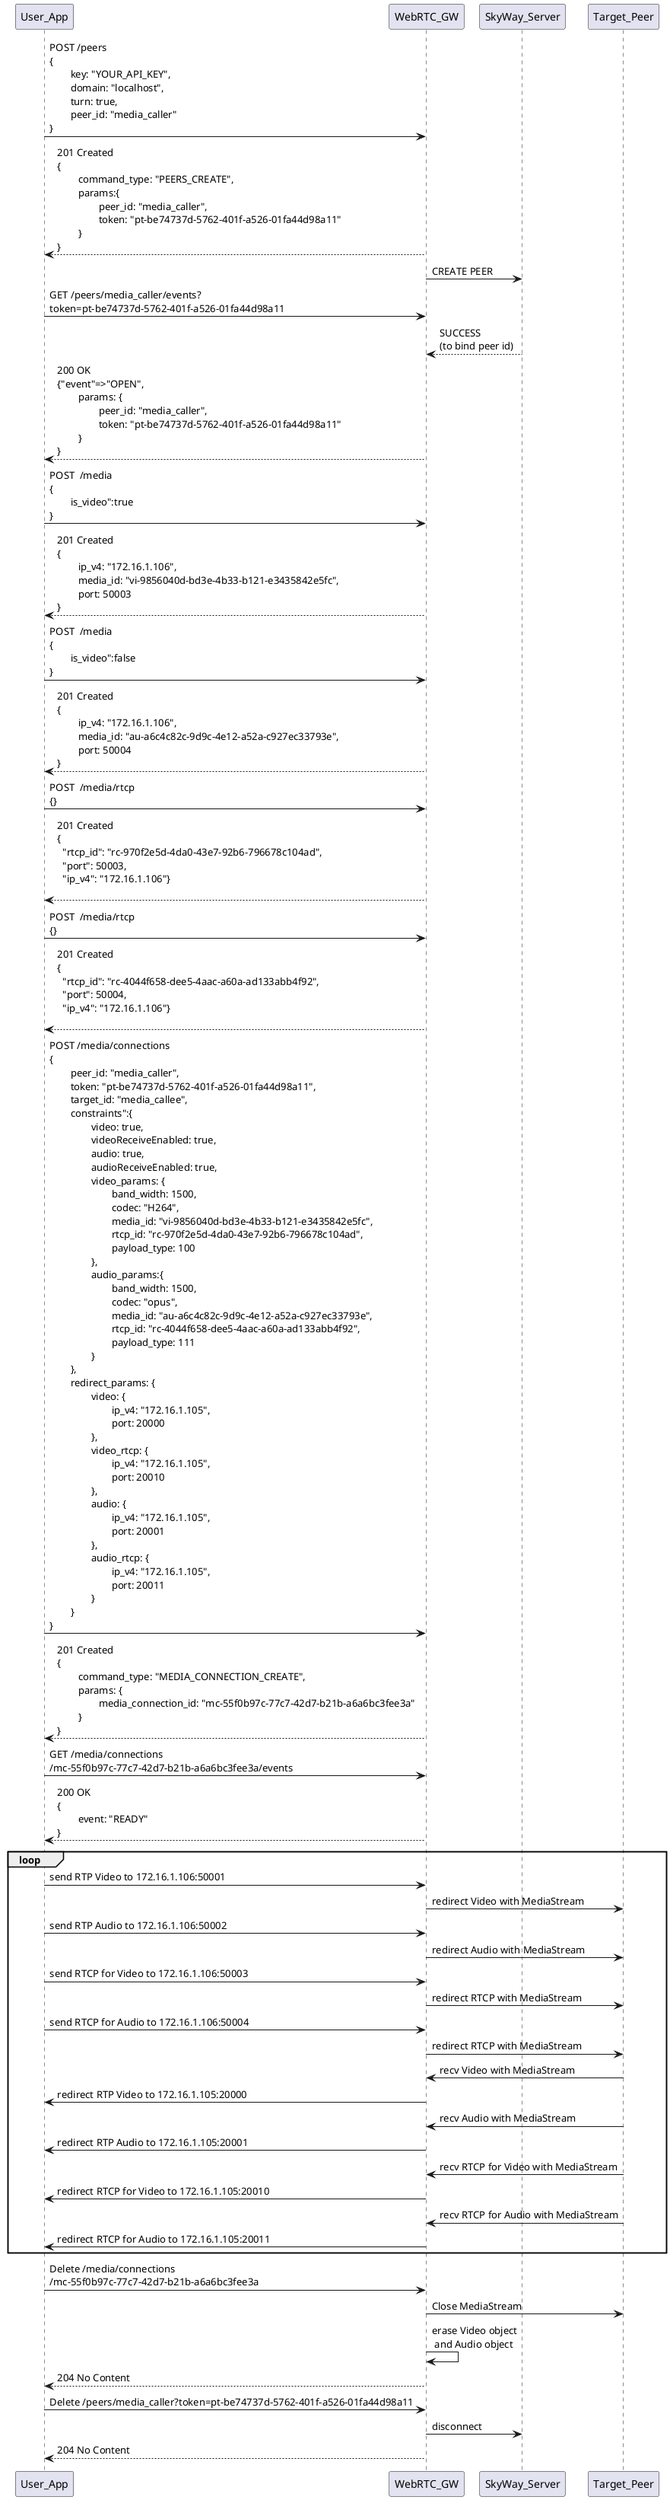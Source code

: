 @startuml

User_App -> WebRTC_GW: POST /peers \n{\n\tkey: "YOUR_API_KEY",\n\tdomain: "localhost",\n\tturn: true,\n\tpeer_id: "media_caller"\n}
WebRTC_GW --> User_App: 201 Created\n{\n\tcommand_type: "PEERS_CREATE",\n\tparams:{\n\t\tpeer_id: "media_caller",\n\t\ttoken: "pt-be74737d-5762-401f-a526-01fa44d98a11"\n\t}\n}

WebRTC_GW -> SkyWay_Server: CREATE PEER
User_App -> WebRTC_GW: GET /peers/media_caller/events?\ntoken=pt-be74737d-5762-401f-a526-01fa44d98a11
SkyWay_Server --> WebRTC_GW: SUCCESS\n(to bind peer id)
WebRTC_GW --> User_App: 200 OK\n{"event"=>"OPEN",\n\tparams: {\n\t\tpeer_id: "media_caller", \n\t\ttoken: "pt-be74737d-5762-401f-a526-01fa44d98a11"\n\t}\n}

User_App -> WebRTC_GW: POST  /media \n{\n\tis_video":true\n}
WebRTC_GW --> User_App: 201 Created\n{\n\tip_v4: "172.16.1.106",\n\tmedia_id: "vi-9856040d-bd3e-4b33-b121-e3435842e5fc",\n\tport: 50003\n}

User_App -> WebRTC_GW: POST  /media \n{\n\tis_video":false\n}
WebRTC_GW --> User_App: 201 Created\n{\n\tip_v4: "172.16.1.106",\n\tmedia_id: "au-a6c4c82c-9d9c-4e12-a52a-c927ec33793e",\n\tport: 50004\n}

User_App -> WebRTC_GW: POST  /media/rtcp \n{}
WebRTC_GW --> User_App: 201 Created\n{\n  "rtcp_id": "rc-970f2e5d-4da0-43e7-92b6-796678c104ad",\n  "port": 50003,\n  "ip_v4": "172.16.1.106"}\n

User_App -> WebRTC_GW: POST  /media/rtcp \n{}
WebRTC_GW --> User_App: 201 Created\n{\n  "rtcp_id": "rc-4044f658-dee5-4aac-a60a-ad133abb4f92",\n  "port": 50004,\n  "ip_v4": "172.16.1.106"}\n

User_App -> WebRTC_GW: POST /media/connections \n{\n\tpeer_id: "media_caller",\n\ttoken: "pt-be74737d-5762-401f-a526-01fa44d98a11",\n\ttarget_id: "media_callee",\n\tconstraints":{\n\t\tvideo: true,\n\t\tvideoReceiveEnabled: true,\n\t\taudio: true,\n\t\taudioReceiveEnabled: true,\n\t\tvideo_params: {\n\t\t\tband_width: 1500,\n\t\t\tcodec: "H264",\n\t\t\tmedia_id: "vi-9856040d-bd3e-4b33-b121-e3435842e5fc",\n\t\t\trtcp_id: "rc-970f2e5d-4da0-43e7-92b6-796678c104ad",\n\t\t\tpayload_type: 100\n\t\t},\n\t\taudio_params:{\n\t\t\tband_width: 1500,\n\t\t\tcodec: "opus",\n\t\t\tmedia_id: "au-a6c4c82c-9d9c-4e12-a52a-c927ec33793e",\n\t\t\trtcp_id: "rc-4044f658-dee5-4aac-a60a-ad133abb4f92",\n\t\t\tpayload_type: 111\n\t\t}\n\t},\n\tredirect_params: {\n\t\tvideo: {\n\t\t\tip_v4: "172.16.1.105",\n\t\t\tport: 20000\n\t\t},\n\t\tvideo_rtcp: {\n\t\t\tip_v4: "172.16.1.105",\n\t\t\tport: 20010\n\t\t},\n\t\taudio: {\n\t\t\tip_v4: "172.16.1.105",\n\t\t\tport: 20001\n\t\t},\n\t\taudio_rtcp: {\n\t\t\tip_v4: "172.16.1.105",\n\t\t\tport: 20011\n\t\t}\n\t}\n}
WebRTC_GW --> User_App: 201 Created\n{\n\tcommand_type: "MEDIA_CONNECTION_CREATE",\n\tparams: {\n\t\tmedia_connection_id: "mc-55f0b97c-77c7-42d7-b21b-a6a6bc3fee3a"\n\t}\n}

User_App -> WebRTC_GW: GET /media/connections\n/mc-55f0b97c-77c7-42d7-b21b-a6a6bc3fee3a/events
WebRTC_GW --> User_App: 200 OK\n{\n\tevent: "READY"\n}

loop
User_App -> WebRTC_GW: send RTP Video to 172.16.1.106:50001
WebRTC_GW -> Target_Peer: redirect Video with MediaStream

User_App -> WebRTC_GW: send RTP Audio to 172.16.1.106:50002
WebRTC_GW -> Target_Peer: redirect Audio with MediaStream

User_App -> WebRTC_GW: send RTCP for Video to 172.16.1.106:50003
WebRTC_GW -> Target_Peer: redirect RTCP with MediaStream

User_App -> WebRTC_GW: send RTCP for Audio to 172.16.1.106:50004
WebRTC_GW -> Target_Peer: redirect RTCP with MediaStream

Target_Peer -> WebRTC_GW: recv Video with MediaStream
WebRTC_GW -> User_App: redirect RTP Video to 172.16.1.105:20000

Target_Peer -> WebRTC_GW: recv Audio with MediaStream
WebRTC_GW -> User_App: redirect RTP Audio to 172.16.1.105:20001

Target_Peer -> WebRTC_GW: recv RTCP for Video with MediaStream
WebRTC_GW -> User_App: redirect RTCP for Video to 172.16.1.105:20010

Target_Peer -> WebRTC_GW: recv RTCP for Audio with MediaStream
WebRTC_GW -> User_App: redirect RTCP for Audio to 172.16.1.105:20011
end

User_App -> WebRTC_GW: Delete /media/connections\n/mc-55f0b97c-77c7-42d7-b21b-a6a6bc3fee3a
WebRTC_GW -> Target_Peer: Close MediaStream
WebRTC_GW -> WebRTC_GW: erase Video object\n and Audio object
WebRTC_GW --> User_App: 204 No Content
User_App -> WebRTC_GW: Delete /peers/media_caller?token=pt-be74737d-5762-401f-a526-01fa44d98a11
WebRTC_GW -> SkyWay_Server: disconnect
WebRTC_GW --> User_App: 204 No Content

@enduml
